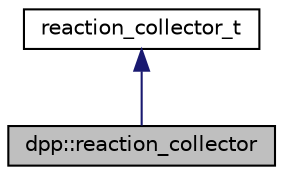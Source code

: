 digraph "dpp::reaction_collector"
{
 // INTERACTIVE_SVG=YES
 // LATEX_PDF_SIZE
  bgcolor="transparent";
  edge [fontname="Helvetica",fontsize="10",labelfontname="Helvetica",labelfontsize="10"];
  node [fontname="Helvetica",fontsize="10",shape=record];
  Node1 [label="dpp::reaction_collector",height=0.2,width=0.4,color="black", fillcolor="grey75", style="filled", fontcolor="black",tooltip="Reaction collector. Collects message reactions during a set timeframe and returns them in a list via ..."];
  Node2 -> Node1 [dir="back",color="midnightblue",fontsize="10",style="solid",fontname="Helvetica"];
  Node2 [label="reaction_collector_t",height=0.2,width=0.4,color="black",URL="$classdpp_1_1collector.html",tooltip="Collects objects from events during a specified time period."];
}
